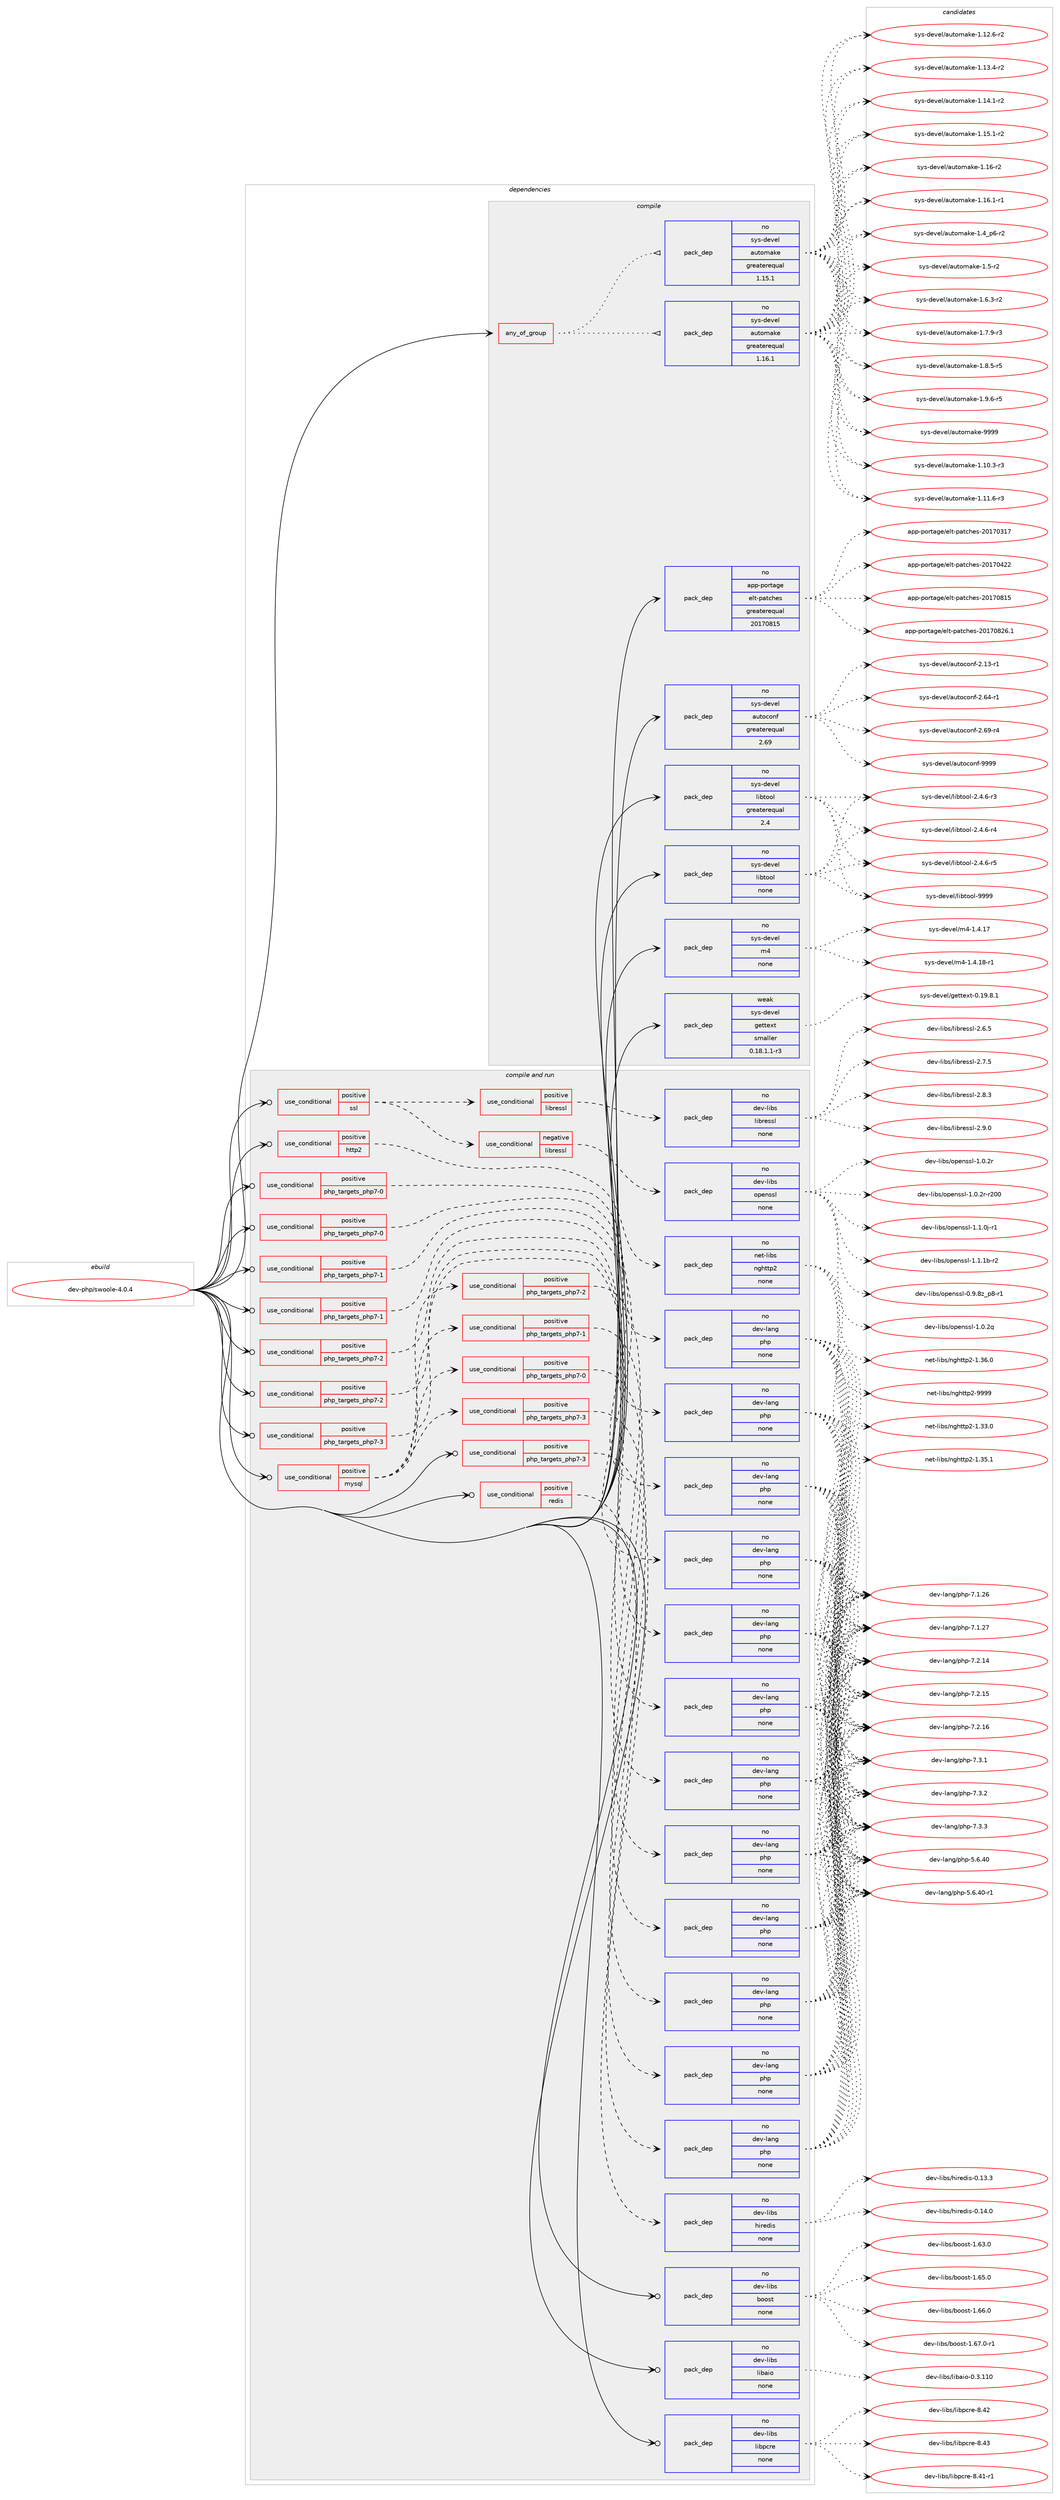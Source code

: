 digraph prolog {

# *************
# Graph options
# *************

newrank=true;
concentrate=true;
compound=true;
graph [rankdir=LR,fontname=Helvetica,fontsize=10,ranksep=1.5];#, ranksep=2.5, nodesep=0.2];
edge  [arrowhead=vee];
node  [fontname=Helvetica,fontsize=10];

# **********
# The ebuild
# **********

subgraph cluster_leftcol {
color=gray;
rank=same;
label=<<i>ebuild</i>>;
id [label="dev-php/swoole-4.0.4", color=red, width=4, href="../dev-php/swoole-4.0.4.svg"];
}

# ****************
# The dependencies
# ****************

subgraph cluster_midcol {
color=gray;
label=<<i>dependencies</i>>;
subgraph cluster_compile {
fillcolor="#eeeeee";
style=filled;
label=<<i>compile</i>>;
subgraph any22647 {
dependency1395996 [label=<<TABLE BORDER="0" CELLBORDER="1" CELLSPACING="0" CELLPADDING="4"><TR><TD CELLPADDING="10">any_of_group</TD></TR></TABLE>>, shape=none, color=red];subgraph pack1002730 {
dependency1395997 [label=<<TABLE BORDER="0" CELLBORDER="1" CELLSPACING="0" CELLPADDING="4" WIDTH="220"><TR><TD ROWSPAN="6" CELLPADDING="30">pack_dep</TD></TR><TR><TD WIDTH="110">no</TD></TR><TR><TD>sys-devel</TD></TR><TR><TD>automake</TD></TR><TR><TD>greaterequal</TD></TR><TR><TD>1.16.1</TD></TR></TABLE>>, shape=none, color=blue];
}
dependency1395996:e -> dependency1395997:w [weight=20,style="dotted",arrowhead="oinv"];
subgraph pack1002731 {
dependency1395998 [label=<<TABLE BORDER="0" CELLBORDER="1" CELLSPACING="0" CELLPADDING="4" WIDTH="220"><TR><TD ROWSPAN="6" CELLPADDING="30">pack_dep</TD></TR><TR><TD WIDTH="110">no</TD></TR><TR><TD>sys-devel</TD></TR><TR><TD>automake</TD></TR><TR><TD>greaterequal</TD></TR><TR><TD>1.15.1</TD></TR></TABLE>>, shape=none, color=blue];
}
dependency1395996:e -> dependency1395998:w [weight=20,style="dotted",arrowhead="oinv"];
}
id:e -> dependency1395996:w [weight=20,style="solid",arrowhead="vee"];
subgraph pack1002732 {
dependency1395999 [label=<<TABLE BORDER="0" CELLBORDER="1" CELLSPACING="0" CELLPADDING="4" WIDTH="220"><TR><TD ROWSPAN="6" CELLPADDING="30">pack_dep</TD></TR><TR><TD WIDTH="110">no</TD></TR><TR><TD>app-portage</TD></TR><TR><TD>elt-patches</TD></TR><TR><TD>greaterequal</TD></TR><TR><TD>20170815</TD></TR></TABLE>>, shape=none, color=blue];
}
id:e -> dependency1395999:w [weight=20,style="solid",arrowhead="vee"];
subgraph pack1002733 {
dependency1396000 [label=<<TABLE BORDER="0" CELLBORDER="1" CELLSPACING="0" CELLPADDING="4" WIDTH="220"><TR><TD ROWSPAN="6" CELLPADDING="30">pack_dep</TD></TR><TR><TD WIDTH="110">no</TD></TR><TR><TD>sys-devel</TD></TR><TR><TD>autoconf</TD></TR><TR><TD>greaterequal</TD></TR><TR><TD>2.69</TD></TR></TABLE>>, shape=none, color=blue];
}
id:e -> dependency1396000:w [weight=20,style="solid",arrowhead="vee"];
subgraph pack1002734 {
dependency1396001 [label=<<TABLE BORDER="0" CELLBORDER="1" CELLSPACING="0" CELLPADDING="4" WIDTH="220"><TR><TD ROWSPAN="6" CELLPADDING="30">pack_dep</TD></TR><TR><TD WIDTH="110">no</TD></TR><TR><TD>sys-devel</TD></TR><TR><TD>libtool</TD></TR><TR><TD>greaterequal</TD></TR><TR><TD>2.4</TD></TR></TABLE>>, shape=none, color=blue];
}
id:e -> dependency1396001:w [weight=20,style="solid",arrowhead="vee"];
subgraph pack1002735 {
dependency1396002 [label=<<TABLE BORDER="0" CELLBORDER="1" CELLSPACING="0" CELLPADDING="4" WIDTH="220"><TR><TD ROWSPAN="6" CELLPADDING="30">pack_dep</TD></TR><TR><TD WIDTH="110">no</TD></TR><TR><TD>sys-devel</TD></TR><TR><TD>libtool</TD></TR><TR><TD>none</TD></TR><TR><TD></TD></TR></TABLE>>, shape=none, color=blue];
}
id:e -> dependency1396002:w [weight=20,style="solid",arrowhead="vee"];
subgraph pack1002736 {
dependency1396003 [label=<<TABLE BORDER="0" CELLBORDER="1" CELLSPACING="0" CELLPADDING="4" WIDTH="220"><TR><TD ROWSPAN="6" CELLPADDING="30">pack_dep</TD></TR><TR><TD WIDTH="110">no</TD></TR><TR><TD>sys-devel</TD></TR><TR><TD>m4</TD></TR><TR><TD>none</TD></TR><TR><TD></TD></TR></TABLE>>, shape=none, color=blue];
}
id:e -> dependency1396003:w [weight=20,style="solid",arrowhead="vee"];
subgraph pack1002737 {
dependency1396004 [label=<<TABLE BORDER="0" CELLBORDER="1" CELLSPACING="0" CELLPADDING="4" WIDTH="220"><TR><TD ROWSPAN="6" CELLPADDING="30">pack_dep</TD></TR><TR><TD WIDTH="110">weak</TD></TR><TR><TD>sys-devel</TD></TR><TR><TD>gettext</TD></TR><TR><TD>smaller</TD></TR><TR><TD>0.18.1.1-r3</TD></TR></TABLE>>, shape=none, color=blue];
}
id:e -> dependency1396004:w [weight=20,style="solid",arrowhead="vee"];
}
subgraph cluster_compileandrun {
fillcolor="#eeeeee";
style=filled;
label=<<i>compile and run</i>>;
subgraph cond370054 {
dependency1396005 [label=<<TABLE BORDER="0" CELLBORDER="1" CELLSPACING="0" CELLPADDING="4"><TR><TD ROWSPAN="3" CELLPADDING="10">use_conditional</TD></TR><TR><TD>positive</TD></TR><TR><TD>http2</TD></TR></TABLE>>, shape=none, color=red];
subgraph pack1002738 {
dependency1396006 [label=<<TABLE BORDER="0" CELLBORDER="1" CELLSPACING="0" CELLPADDING="4" WIDTH="220"><TR><TD ROWSPAN="6" CELLPADDING="30">pack_dep</TD></TR><TR><TD WIDTH="110">no</TD></TR><TR><TD>net-libs</TD></TR><TR><TD>nghttp2</TD></TR><TR><TD>none</TD></TR><TR><TD></TD></TR></TABLE>>, shape=none, color=blue];
}
dependency1396005:e -> dependency1396006:w [weight=20,style="dashed",arrowhead="vee"];
}
id:e -> dependency1396005:w [weight=20,style="solid",arrowhead="odotvee"];
subgraph cond370055 {
dependency1396007 [label=<<TABLE BORDER="0" CELLBORDER="1" CELLSPACING="0" CELLPADDING="4"><TR><TD ROWSPAN="3" CELLPADDING="10">use_conditional</TD></TR><TR><TD>positive</TD></TR><TR><TD>mysql</TD></TR></TABLE>>, shape=none, color=red];
subgraph cond370056 {
dependency1396008 [label=<<TABLE BORDER="0" CELLBORDER="1" CELLSPACING="0" CELLPADDING="4"><TR><TD ROWSPAN="3" CELLPADDING="10">use_conditional</TD></TR><TR><TD>positive</TD></TR><TR><TD>php_targets_php7-0</TD></TR></TABLE>>, shape=none, color=red];
subgraph pack1002739 {
dependency1396009 [label=<<TABLE BORDER="0" CELLBORDER="1" CELLSPACING="0" CELLPADDING="4" WIDTH="220"><TR><TD ROWSPAN="6" CELLPADDING="30">pack_dep</TD></TR><TR><TD WIDTH="110">no</TD></TR><TR><TD>dev-lang</TD></TR><TR><TD>php</TD></TR><TR><TD>none</TD></TR><TR><TD></TD></TR></TABLE>>, shape=none, color=blue];
}
dependency1396008:e -> dependency1396009:w [weight=20,style="dashed",arrowhead="vee"];
}
dependency1396007:e -> dependency1396008:w [weight=20,style="dashed",arrowhead="vee"];
subgraph cond370057 {
dependency1396010 [label=<<TABLE BORDER="0" CELLBORDER="1" CELLSPACING="0" CELLPADDING="4"><TR><TD ROWSPAN="3" CELLPADDING="10">use_conditional</TD></TR><TR><TD>positive</TD></TR><TR><TD>php_targets_php7-1</TD></TR></TABLE>>, shape=none, color=red];
subgraph pack1002740 {
dependency1396011 [label=<<TABLE BORDER="0" CELLBORDER="1" CELLSPACING="0" CELLPADDING="4" WIDTH="220"><TR><TD ROWSPAN="6" CELLPADDING="30">pack_dep</TD></TR><TR><TD WIDTH="110">no</TD></TR><TR><TD>dev-lang</TD></TR><TR><TD>php</TD></TR><TR><TD>none</TD></TR><TR><TD></TD></TR></TABLE>>, shape=none, color=blue];
}
dependency1396010:e -> dependency1396011:w [weight=20,style="dashed",arrowhead="vee"];
}
dependency1396007:e -> dependency1396010:w [weight=20,style="dashed",arrowhead="vee"];
subgraph cond370058 {
dependency1396012 [label=<<TABLE BORDER="0" CELLBORDER="1" CELLSPACING="0" CELLPADDING="4"><TR><TD ROWSPAN="3" CELLPADDING="10">use_conditional</TD></TR><TR><TD>positive</TD></TR><TR><TD>php_targets_php7-2</TD></TR></TABLE>>, shape=none, color=red];
subgraph pack1002741 {
dependency1396013 [label=<<TABLE BORDER="0" CELLBORDER="1" CELLSPACING="0" CELLPADDING="4" WIDTH="220"><TR><TD ROWSPAN="6" CELLPADDING="30">pack_dep</TD></TR><TR><TD WIDTH="110">no</TD></TR><TR><TD>dev-lang</TD></TR><TR><TD>php</TD></TR><TR><TD>none</TD></TR><TR><TD></TD></TR></TABLE>>, shape=none, color=blue];
}
dependency1396012:e -> dependency1396013:w [weight=20,style="dashed",arrowhead="vee"];
}
dependency1396007:e -> dependency1396012:w [weight=20,style="dashed",arrowhead="vee"];
subgraph cond370059 {
dependency1396014 [label=<<TABLE BORDER="0" CELLBORDER="1" CELLSPACING="0" CELLPADDING="4"><TR><TD ROWSPAN="3" CELLPADDING="10">use_conditional</TD></TR><TR><TD>positive</TD></TR><TR><TD>php_targets_php7-3</TD></TR></TABLE>>, shape=none, color=red];
subgraph pack1002742 {
dependency1396015 [label=<<TABLE BORDER="0" CELLBORDER="1" CELLSPACING="0" CELLPADDING="4" WIDTH="220"><TR><TD ROWSPAN="6" CELLPADDING="30">pack_dep</TD></TR><TR><TD WIDTH="110">no</TD></TR><TR><TD>dev-lang</TD></TR><TR><TD>php</TD></TR><TR><TD>none</TD></TR><TR><TD></TD></TR></TABLE>>, shape=none, color=blue];
}
dependency1396014:e -> dependency1396015:w [weight=20,style="dashed",arrowhead="vee"];
}
dependency1396007:e -> dependency1396014:w [weight=20,style="dashed",arrowhead="vee"];
}
id:e -> dependency1396007:w [weight=20,style="solid",arrowhead="odotvee"];
subgraph cond370060 {
dependency1396016 [label=<<TABLE BORDER="0" CELLBORDER="1" CELLSPACING="0" CELLPADDING="4"><TR><TD ROWSPAN="3" CELLPADDING="10">use_conditional</TD></TR><TR><TD>positive</TD></TR><TR><TD>php_targets_php7-0</TD></TR></TABLE>>, shape=none, color=red];
subgraph pack1002743 {
dependency1396017 [label=<<TABLE BORDER="0" CELLBORDER="1" CELLSPACING="0" CELLPADDING="4" WIDTH="220"><TR><TD ROWSPAN="6" CELLPADDING="30">pack_dep</TD></TR><TR><TD WIDTH="110">no</TD></TR><TR><TD>dev-lang</TD></TR><TR><TD>php</TD></TR><TR><TD>none</TD></TR><TR><TD></TD></TR></TABLE>>, shape=none, color=blue];
}
dependency1396016:e -> dependency1396017:w [weight=20,style="dashed",arrowhead="vee"];
}
id:e -> dependency1396016:w [weight=20,style="solid",arrowhead="odotvee"];
subgraph cond370061 {
dependency1396018 [label=<<TABLE BORDER="0" CELLBORDER="1" CELLSPACING="0" CELLPADDING="4"><TR><TD ROWSPAN="3" CELLPADDING="10">use_conditional</TD></TR><TR><TD>positive</TD></TR><TR><TD>php_targets_php7-0</TD></TR></TABLE>>, shape=none, color=red];
subgraph pack1002744 {
dependency1396019 [label=<<TABLE BORDER="0" CELLBORDER="1" CELLSPACING="0" CELLPADDING="4" WIDTH="220"><TR><TD ROWSPAN="6" CELLPADDING="30">pack_dep</TD></TR><TR><TD WIDTH="110">no</TD></TR><TR><TD>dev-lang</TD></TR><TR><TD>php</TD></TR><TR><TD>none</TD></TR><TR><TD></TD></TR></TABLE>>, shape=none, color=blue];
}
dependency1396018:e -> dependency1396019:w [weight=20,style="dashed",arrowhead="vee"];
}
id:e -> dependency1396018:w [weight=20,style="solid",arrowhead="odotvee"];
subgraph cond370062 {
dependency1396020 [label=<<TABLE BORDER="0" CELLBORDER="1" CELLSPACING="0" CELLPADDING="4"><TR><TD ROWSPAN="3" CELLPADDING="10">use_conditional</TD></TR><TR><TD>positive</TD></TR><TR><TD>php_targets_php7-1</TD></TR></TABLE>>, shape=none, color=red];
subgraph pack1002745 {
dependency1396021 [label=<<TABLE BORDER="0" CELLBORDER="1" CELLSPACING="0" CELLPADDING="4" WIDTH="220"><TR><TD ROWSPAN="6" CELLPADDING="30">pack_dep</TD></TR><TR><TD WIDTH="110">no</TD></TR><TR><TD>dev-lang</TD></TR><TR><TD>php</TD></TR><TR><TD>none</TD></TR><TR><TD></TD></TR></TABLE>>, shape=none, color=blue];
}
dependency1396020:e -> dependency1396021:w [weight=20,style="dashed",arrowhead="vee"];
}
id:e -> dependency1396020:w [weight=20,style="solid",arrowhead="odotvee"];
subgraph cond370063 {
dependency1396022 [label=<<TABLE BORDER="0" CELLBORDER="1" CELLSPACING="0" CELLPADDING="4"><TR><TD ROWSPAN="3" CELLPADDING="10">use_conditional</TD></TR><TR><TD>positive</TD></TR><TR><TD>php_targets_php7-1</TD></TR></TABLE>>, shape=none, color=red];
subgraph pack1002746 {
dependency1396023 [label=<<TABLE BORDER="0" CELLBORDER="1" CELLSPACING="0" CELLPADDING="4" WIDTH="220"><TR><TD ROWSPAN="6" CELLPADDING="30">pack_dep</TD></TR><TR><TD WIDTH="110">no</TD></TR><TR><TD>dev-lang</TD></TR><TR><TD>php</TD></TR><TR><TD>none</TD></TR><TR><TD></TD></TR></TABLE>>, shape=none, color=blue];
}
dependency1396022:e -> dependency1396023:w [weight=20,style="dashed",arrowhead="vee"];
}
id:e -> dependency1396022:w [weight=20,style="solid",arrowhead="odotvee"];
subgraph cond370064 {
dependency1396024 [label=<<TABLE BORDER="0" CELLBORDER="1" CELLSPACING="0" CELLPADDING="4"><TR><TD ROWSPAN="3" CELLPADDING="10">use_conditional</TD></TR><TR><TD>positive</TD></TR><TR><TD>php_targets_php7-2</TD></TR></TABLE>>, shape=none, color=red];
subgraph pack1002747 {
dependency1396025 [label=<<TABLE BORDER="0" CELLBORDER="1" CELLSPACING="0" CELLPADDING="4" WIDTH="220"><TR><TD ROWSPAN="6" CELLPADDING="30">pack_dep</TD></TR><TR><TD WIDTH="110">no</TD></TR><TR><TD>dev-lang</TD></TR><TR><TD>php</TD></TR><TR><TD>none</TD></TR><TR><TD></TD></TR></TABLE>>, shape=none, color=blue];
}
dependency1396024:e -> dependency1396025:w [weight=20,style="dashed",arrowhead="vee"];
}
id:e -> dependency1396024:w [weight=20,style="solid",arrowhead="odotvee"];
subgraph cond370065 {
dependency1396026 [label=<<TABLE BORDER="0" CELLBORDER="1" CELLSPACING="0" CELLPADDING="4"><TR><TD ROWSPAN="3" CELLPADDING="10">use_conditional</TD></TR><TR><TD>positive</TD></TR><TR><TD>php_targets_php7-2</TD></TR></TABLE>>, shape=none, color=red];
subgraph pack1002748 {
dependency1396027 [label=<<TABLE BORDER="0" CELLBORDER="1" CELLSPACING="0" CELLPADDING="4" WIDTH="220"><TR><TD ROWSPAN="6" CELLPADDING="30">pack_dep</TD></TR><TR><TD WIDTH="110">no</TD></TR><TR><TD>dev-lang</TD></TR><TR><TD>php</TD></TR><TR><TD>none</TD></TR><TR><TD></TD></TR></TABLE>>, shape=none, color=blue];
}
dependency1396026:e -> dependency1396027:w [weight=20,style="dashed",arrowhead="vee"];
}
id:e -> dependency1396026:w [weight=20,style="solid",arrowhead="odotvee"];
subgraph cond370066 {
dependency1396028 [label=<<TABLE BORDER="0" CELLBORDER="1" CELLSPACING="0" CELLPADDING="4"><TR><TD ROWSPAN="3" CELLPADDING="10">use_conditional</TD></TR><TR><TD>positive</TD></TR><TR><TD>php_targets_php7-3</TD></TR></TABLE>>, shape=none, color=red];
subgraph pack1002749 {
dependency1396029 [label=<<TABLE BORDER="0" CELLBORDER="1" CELLSPACING="0" CELLPADDING="4" WIDTH="220"><TR><TD ROWSPAN="6" CELLPADDING="30">pack_dep</TD></TR><TR><TD WIDTH="110">no</TD></TR><TR><TD>dev-lang</TD></TR><TR><TD>php</TD></TR><TR><TD>none</TD></TR><TR><TD></TD></TR></TABLE>>, shape=none, color=blue];
}
dependency1396028:e -> dependency1396029:w [weight=20,style="dashed",arrowhead="vee"];
}
id:e -> dependency1396028:w [weight=20,style="solid",arrowhead="odotvee"];
subgraph cond370067 {
dependency1396030 [label=<<TABLE BORDER="0" CELLBORDER="1" CELLSPACING="0" CELLPADDING="4"><TR><TD ROWSPAN="3" CELLPADDING="10">use_conditional</TD></TR><TR><TD>positive</TD></TR><TR><TD>php_targets_php7-3</TD></TR></TABLE>>, shape=none, color=red];
subgraph pack1002750 {
dependency1396031 [label=<<TABLE BORDER="0" CELLBORDER="1" CELLSPACING="0" CELLPADDING="4" WIDTH="220"><TR><TD ROWSPAN="6" CELLPADDING="30">pack_dep</TD></TR><TR><TD WIDTH="110">no</TD></TR><TR><TD>dev-lang</TD></TR><TR><TD>php</TD></TR><TR><TD>none</TD></TR><TR><TD></TD></TR></TABLE>>, shape=none, color=blue];
}
dependency1396030:e -> dependency1396031:w [weight=20,style="dashed",arrowhead="vee"];
}
id:e -> dependency1396030:w [weight=20,style="solid",arrowhead="odotvee"];
subgraph cond370068 {
dependency1396032 [label=<<TABLE BORDER="0" CELLBORDER="1" CELLSPACING="0" CELLPADDING="4"><TR><TD ROWSPAN="3" CELLPADDING="10">use_conditional</TD></TR><TR><TD>positive</TD></TR><TR><TD>redis</TD></TR></TABLE>>, shape=none, color=red];
subgraph pack1002751 {
dependency1396033 [label=<<TABLE BORDER="0" CELLBORDER="1" CELLSPACING="0" CELLPADDING="4" WIDTH="220"><TR><TD ROWSPAN="6" CELLPADDING="30">pack_dep</TD></TR><TR><TD WIDTH="110">no</TD></TR><TR><TD>dev-libs</TD></TR><TR><TD>hiredis</TD></TR><TR><TD>none</TD></TR><TR><TD></TD></TR></TABLE>>, shape=none, color=blue];
}
dependency1396032:e -> dependency1396033:w [weight=20,style="dashed",arrowhead="vee"];
}
id:e -> dependency1396032:w [weight=20,style="solid",arrowhead="odotvee"];
subgraph cond370069 {
dependency1396034 [label=<<TABLE BORDER="0" CELLBORDER="1" CELLSPACING="0" CELLPADDING="4"><TR><TD ROWSPAN="3" CELLPADDING="10">use_conditional</TD></TR><TR><TD>positive</TD></TR><TR><TD>ssl</TD></TR></TABLE>>, shape=none, color=red];
subgraph cond370070 {
dependency1396035 [label=<<TABLE BORDER="0" CELLBORDER="1" CELLSPACING="0" CELLPADDING="4"><TR><TD ROWSPAN="3" CELLPADDING="10">use_conditional</TD></TR><TR><TD>negative</TD></TR><TR><TD>libressl</TD></TR></TABLE>>, shape=none, color=red];
subgraph pack1002752 {
dependency1396036 [label=<<TABLE BORDER="0" CELLBORDER="1" CELLSPACING="0" CELLPADDING="4" WIDTH="220"><TR><TD ROWSPAN="6" CELLPADDING="30">pack_dep</TD></TR><TR><TD WIDTH="110">no</TD></TR><TR><TD>dev-libs</TD></TR><TR><TD>openssl</TD></TR><TR><TD>none</TD></TR><TR><TD></TD></TR></TABLE>>, shape=none, color=blue];
}
dependency1396035:e -> dependency1396036:w [weight=20,style="dashed",arrowhead="vee"];
}
dependency1396034:e -> dependency1396035:w [weight=20,style="dashed",arrowhead="vee"];
subgraph cond370071 {
dependency1396037 [label=<<TABLE BORDER="0" CELLBORDER="1" CELLSPACING="0" CELLPADDING="4"><TR><TD ROWSPAN="3" CELLPADDING="10">use_conditional</TD></TR><TR><TD>positive</TD></TR><TR><TD>libressl</TD></TR></TABLE>>, shape=none, color=red];
subgraph pack1002753 {
dependency1396038 [label=<<TABLE BORDER="0" CELLBORDER="1" CELLSPACING="0" CELLPADDING="4" WIDTH="220"><TR><TD ROWSPAN="6" CELLPADDING="30">pack_dep</TD></TR><TR><TD WIDTH="110">no</TD></TR><TR><TD>dev-libs</TD></TR><TR><TD>libressl</TD></TR><TR><TD>none</TD></TR><TR><TD></TD></TR></TABLE>>, shape=none, color=blue];
}
dependency1396037:e -> dependency1396038:w [weight=20,style="dashed",arrowhead="vee"];
}
dependency1396034:e -> dependency1396037:w [weight=20,style="dashed",arrowhead="vee"];
}
id:e -> dependency1396034:w [weight=20,style="solid",arrowhead="odotvee"];
subgraph pack1002754 {
dependency1396039 [label=<<TABLE BORDER="0" CELLBORDER="1" CELLSPACING="0" CELLPADDING="4" WIDTH="220"><TR><TD ROWSPAN="6" CELLPADDING="30">pack_dep</TD></TR><TR><TD WIDTH="110">no</TD></TR><TR><TD>dev-libs</TD></TR><TR><TD>boost</TD></TR><TR><TD>none</TD></TR><TR><TD></TD></TR></TABLE>>, shape=none, color=blue];
}
id:e -> dependency1396039:w [weight=20,style="solid",arrowhead="odotvee"];
subgraph pack1002755 {
dependency1396040 [label=<<TABLE BORDER="0" CELLBORDER="1" CELLSPACING="0" CELLPADDING="4" WIDTH="220"><TR><TD ROWSPAN="6" CELLPADDING="30">pack_dep</TD></TR><TR><TD WIDTH="110">no</TD></TR><TR><TD>dev-libs</TD></TR><TR><TD>libaio</TD></TR><TR><TD>none</TD></TR><TR><TD></TD></TR></TABLE>>, shape=none, color=blue];
}
id:e -> dependency1396040:w [weight=20,style="solid",arrowhead="odotvee"];
subgraph pack1002756 {
dependency1396041 [label=<<TABLE BORDER="0" CELLBORDER="1" CELLSPACING="0" CELLPADDING="4" WIDTH="220"><TR><TD ROWSPAN="6" CELLPADDING="30">pack_dep</TD></TR><TR><TD WIDTH="110">no</TD></TR><TR><TD>dev-libs</TD></TR><TR><TD>libpcre</TD></TR><TR><TD>none</TD></TR><TR><TD></TD></TR></TABLE>>, shape=none, color=blue];
}
id:e -> dependency1396041:w [weight=20,style="solid",arrowhead="odotvee"];
}
subgraph cluster_run {
fillcolor="#eeeeee";
style=filled;
label=<<i>run</i>>;
}
}

# **************
# The candidates
# **************

subgraph cluster_choices {
rank=same;
color=gray;
label=<<i>candidates</i>>;

subgraph choice1002730 {
color=black;
nodesep=1;
choice11512111545100101118101108479711711611110997107101454946494846514511451 [label="sys-devel/automake-1.10.3-r3", color=red, width=4,href="../sys-devel/automake-1.10.3-r3.svg"];
choice11512111545100101118101108479711711611110997107101454946494946544511451 [label="sys-devel/automake-1.11.6-r3", color=red, width=4,href="../sys-devel/automake-1.11.6-r3.svg"];
choice11512111545100101118101108479711711611110997107101454946495046544511450 [label="sys-devel/automake-1.12.6-r2", color=red, width=4,href="../sys-devel/automake-1.12.6-r2.svg"];
choice11512111545100101118101108479711711611110997107101454946495146524511450 [label="sys-devel/automake-1.13.4-r2", color=red, width=4,href="../sys-devel/automake-1.13.4-r2.svg"];
choice11512111545100101118101108479711711611110997107101454946495246494511450 [label="sys-devel/automake-1.14.1-r2", color=red, width=4,href="../sys-devel/automake-1.14.1-r2.svg"];
choice11512111545100101118101108479711711611110997107101454946495346494511450 [label="sys-devel/automake-1.15.1-r2", color=red, width=4,href="../sys-devel/automake-1.15.1-r2.svg"];
choice1151211154510010111810110847971171161111099710710145494649544511450 [label="sys-devel/automake-1.16-r2", color=red, width=4,href="../sys-devel/automake-1.16-r2.svg"];
choice11512111545100101118101108479711711611110997107101454946495446494511449 [label="sys-devel/automake-1.16.1-r1", color=red, width=4,href="../sys-devel/automake-1.16.1-r1.svg"];
choice115121115451001011181011084797117116111109971071014549465295112544511450 [label="sys-devel/automake-1.4_p6-r2", color=red, width=4,href="../sys-devel/automake-1.4_p6-r2.svg"];
choice11512111545100101118101108479711711611110997107101454946534511450 [label="sys-devel/automake-1.5-r2", color=red, width=4,href="../sys-devel/automake-1.5-r2.svg"];
choice115121115451001011181011084797117116111109971071014549465446514511450 [label="sys-devel/automake-1.6.3-r2", color=red, width=4,href="../sys-devel/automake-1.6.3-r2.svg"];
choice115121115451001011181011084797117116111109971071014549465546574511451 [label="sys-devel/automake-1.7.9-r3", color=red, width=4,href="../sys-devel/automake-1.7.9-r3.svg"];
choice115121115451001011181011084797117116111109971071014549465646534511453 [label="sys-devel/automake-1.8.5-r5", color=red, width=4,href="../sys-devel/automake-1.8.5-r5.svg"];
choice115121115451001011181011084797117116111109971071014549465746544511453 [label="sys-devel/automake-1.9.6-r5", color=red, width=4,href="../sys-devel/automake-1.9.6-r5.svg"];
choice115121115451001011181011084797117116111109971071014557575757 [label="sys-devel/automake-9999", color=red, width=4,href="../sys-devel/automake-9999.svg"];
dependency1395997:e -> choice11512111545100101118101108479711711611110997107101454946494846514511451:w [style=dotted,weight="100"];
dependency1395997:e -> choice11512111545100101118101108479711711611110997107101454946494946544511451:w [style=dotted,weight="100"];
dependency1395997:e -> choice11512111545100101118101108479711711611110997107101454946495046544511450:w [style=dotted,weight="100"];
dependency1395997:e -> choice11512111545100101118101108479711711611110997107101454946495146524511450:w [style=dotted,weight="100"];
dependency1395997:e -> choice11512111545100101118101108479711711611110997107101454946495246494511450:w [style=dotted,weight="100"];
dependency1395997:e -> choice11512111545100101118101108479711711611110997107101454946495346494511450:w [style=dotted,weight="100"];
dependency1395997:e -> choice1151211154510010111810110847971171161111099710710145494649544511450:w [style=dotted,weight="100"];
dependency1395997:e -> choice11512111545100101118101108479711711611110997107101454946495446494511449:w [style=dotted,weight="100"];
dependency1395997:e -> choice115121115451001011181011084797117116111109971071014549465295112544511450:w [style=dotted,weight="100"];
dependency1395997:e -> choice11512111545100101118101108479711711611110997107101454946534511450:w [style=dotted,weight="100"];
dependency1395997:e -> choice115121115451001011181011084797117116111109971071014549465446514511450:w [style=dotted,weight="100"];
dependency1395997:e -> choice115121115451001011181011084797117116111109971071014549465546574511451:w [style=dotted,weight="100"];
dependency1395997:e -> choice115121115451001011181011084797117116111109971071014549465646534511453:w [style=dotted,weight="100"];
dependency1395997:e -> choice115121115451001011181011084797117116111109971071014549465746544511453:w [style=dotted,weight="100"];
dependency1395997:e -> choice115121115451001011181011084797117116111109971071014557575757:w [style=dotted,weight="100"];
}
subgraph choice1002731 {
color=black;
nodesep=1;
choice11512111545100101118101108479711711611110997107101454946494846514511451 [label="sys-devel/automake-1.10.3-r3", color=red, width=4,href="../sys-devel/automake-1.10.3-r3.svg"];
choice11512111545100101118101108479711711611110997107101454946494946544511451 [label="sys-devel/automake-1.11.6-r3", color=red, width=4,href="../sys-devel/automake-1.11.6-r3.svg"];
choice11512111545100101118101108479711711611110997107101454946495046544511450 [label="sys-devel/automake-1.12.6-r2", color=red, width=4,href="../sys-devel/automake-1.12.6-r2.svg"];
choice11512111545100101118101108479711711611110997107101454946495146524511450 [label="sys-devel/automake-1.13.4-r2", color=red, width=4,href="../sys-devel/automake-1.13.4-r2.svg"];
choice11512111545100101118101108479711711611110997107101454946495246494511450 [label="sys-devel/automake-1.14.1-r2", color=red, width=4,href="../sys-devel/automake-1.14.1-r2.svg"];
choice11512111545100101118101108479711711611110997107101454946495346494511450 [label="sys-devel/automake-1.15.1-r2", color=red, width=4,href="../sys-devel/automake-1.15.1-r2.svg"];
choice1151211154510010111810110847971171161111099710710145494649544511450 [label="sys-devel/automake-1.16-r2", color=red, width=4,href="../sys-devel/automake-1.16-r2.svg"];
choice11512111545100101118101108479711711611110997107101454946495446494511449 [label="sys-devel/automake-1.16.1-r1", color=red, width=4,href="../sys-devel/automake-1.16.1-r1.svg"];
choice115121115451001011181011084797117116111109971071014549465295112544511450 [label="sys-devel/automake-1.4_p6-r2", color=red, width=4,href="../sys-devel/automake-1.4_p6-r2.svg"];
choice11512111545100101118101108479711711611110997107101454946534511450 [label="sys-devel/automake-1.5-r2", color=red, width=4,href="../sys-devel/automake-1.5-r2.svg"];
choice115121115451001011181011084797117116111109971071014549465446514511450 [label="sys-devel/automake-1.6.3-r2", color=red, width=4,href="../sys-devel/automake-1.6.3-r2.svg"];
choice115121115451001011181011084797117116111109971071014549465546574511451 [label="sys-devel/automake-1.7.9-r3", color=red, width=4,href="../sys-devel/automake-1.7.9-r3.svg"];
choice115121115451001011181011084797117116111109971071014549465646534511453 [label="sys-devel/automake-1.8.5-r5", color=red, width=4,href="../sys-devel/automake-1.8.5-r5.svg"];
choice115121115451001011181011084797117116111109971071014549465746544511453 [label="sys-devel/automake-1.9.6-r5", color=red, width=4,href="../sys-devel/automake-1.9.6-r5.svg"];
choice115121115451001011181011084797117116111109971071014557575757 [label="sys-devel/automake-9999", color=red, width=4,href="../sys-devel/automake-9999.svg"];
dependency1395998:e -> choice11512111545100101118101108479711711611110997107101454946494846514511451:w [style=dotted,weight="100"];
dependency1395998:e -> choice11512111545100101118101108479711711611110997107101454946494946544511451:w [style=dotted,weight="100"];
dependency1395998:e -> choice11512111545100101118101108479711711611110997107101454946495046544511450:w [style=dotted,weight="100"];
dependency1395998:e -> choice11512111545100101118101108479711711611110997107101454946495146524511450:w [style=dotted,weight="100"];
dependency1395998:e -> choice11512111545100101118101108479711711611110997107101454946495246494511450:w [style=dotted,weight="100"];
dependency1395998:e -> choice11512111545100101118101108479711711611110997107101454946495346494511450:w [style=dotted,weight="100"];
dependency1395998:e -> choice1151211154510010111810110847971171161111099710710145494649544511450:w [style=dotted,weight="100"];
dependency1395998:e -> choice11512111545100101118101108479711711611110997107101454946495446494511449:w [style=dotted,weight="100"];
dependency1395998:e -> choice115121115451001011181011084797117116111109971071014549465295112544511450:w [style=dotted,weight="100"];
dependency1395998:e -> choice11512111545100101118101108479711711611110997107101454946534511450:w [style=dotted,weight="100"];
dependency1395998:e -> choice115121115451001011181011084797117116111109971071014549465446514511450:w [style=dotted,weight="100"];
dependency1395998:e -> choice115121115451001011181011084797117116111109971071014549465546574511451:w [style=dotted,weight="100"];
dependency1395998:e -> choice115121115451001011181011084797117116111109971071014549465646534511453:w [style=dotted,weight="100"];
dependency1395998:e -> choice115121115451001011181011084797117116111109971071014549465746544511453:w [style=dotted,weight="100"];
dependency1395998:e -> choice115121115451001011181011084797117116111109971071014557575757:w [style=dotted,weight="100"];
}
subgraph choice1002732 {
color=black;
nodesep=1;
choice97112112451121111141169710310147101108116451129711699104101115455048495548514955 [label="app-portage/elt-patches-20170317", color=red, width=4,href="../app-portage/elt-patches-20170317.svg"];
choice97112112451121111141169710310147101108116451129711699104101115455048495548525050 [label="app-portage/elt-patches-20170422", color=red, width=4,href="../app-portage/elt-patches-20170422.svg"];
choice97112112451121111141169710310147101108116451129711699104101115455048495548564953 [label="app-portage/elt-patches-20170815", color=red, width=4,href="../app-portage/elt-patches-20170815.svg"];
choice971121124511211111411697103101471011081164511297116991041011154550484955485650544649 [label="app-portage/elt-patches-20170826.1", color=red, width=4,href="../app-portage/elt-patches-20170826.1.svg"];
dependency1395999:e -> choice97112112451121111141169710310147101108116451129711699104101115455048495548514955:w [style=dotted,weight="100"];
dependency1395999:e -> choice97112112451121111141169710310147101108116451129711699104101115455048495548525050:w [style=dotted,weight="100"];
dependency1395999:e -> choice97112112451121111141169710310147101108116451129711699104101115455048495548564953:w [style=dotted,weight="100"];
dependency1395999:e -> choice971121124511211111411697103101471011081164511297116991041011154550484955485650544649:w [style=dotted,weight="100"];
}
subgraph choice1002733 {
color=black;
nodesep=1;
choice1151211154510010111810110847971171161119911111010245504649514511449 [label="sys-devel/autoconf-2.13-r1", color=red, width=4,href="../sys-devel/autoconf-2.13-r1.svg"];
choice1151211154510010111810110847971171161119911111010245504654524511449 [label="sys-devel/autoconf-2.64-r1", color=red, width=4,href="../sys-devel/autoconf-2.64-r1.svg"];
choice1151211154510010111810110847971171161119911111010245504654574511452 [label="sys-devel/autoconf-2.69-r4", color=red, width=4,href="../sys-devel/autoconf-2.69-r4.svg"];
choice115121115451001011181011084797117116111991111101024557575757 [label="sys-devel/autoconf-9999", color=red, width=4,href="../sys-devel/autoconf-9999.svg"];
dependency1396000:e -> choice1151211154510010111810110847971171161119911111010245504649514511449:w [style=dotted,weight="100"];
dependency1396000:e -> choice1151211154510010111810110847971171161119911111010245504654524511449:w [style=dotted,weight="100"];
dependency1396000:e -> choice1151211154510010111810110847971171161119911111010245504654574511452:w [style=dotted,weight="100"];
dependency1396000:e -> choice115121115451001011181011084797117116111991111101024557575757:w [style=dotted,weight="100"];
}
subgraph choice1002734 {
color=black;
nodesep=1;
choice1151211154510010111810110847108105981161111111084550465246544511451 [label="sys-devel/libtool-2.4.6-r3", color=red, width=4,href="../sys-devel/libtool-2.4.6-r3.svg"];
choice1151211154510010111810110847108105981161111111084550465246544511452 [label="sys-devel/libtool-2.4.6-r4", color=red, width=4,href="../sys-devel/libtool-2.4.6-r4.svg"];
choice1151211154510010111810110847108105981161111111084550465246544511453 [label="sys-devel/libtool-2.4.6-r5", color=red, width=4,href="../sys-devel/libtool-2.4.6-r5.svg"];
choice1151211154510010111810110847108105981161111111084557575757 [label="sys-devel/libtool-9999", color=red, width=4,href="../sys-devel/libtool-9999.svg"];
dependency1396001:e -> choice1151211154510010111810110847108105981161111111084550465246544511451:w [style=dotted,weight="100"];
dependency1396001:e -> choice1151211154510010111810110847108105981161111111084550465246544511452:w [style=dotted,weight="100"];
dependency1396001:e -> choice1151211154510010111810110847108105981161111111084550465246544511453:w [style=dotted,weight="100"];
dependency1396001:e -> choice1151211154510010111810110847108105981161111111084557575757:w [style=dotted,weight="100"];
}
subgraph choice1002735 {
color=black;
nodesep=1;
choice1151211154510010111810110847108105981161111111084550465246544511451 [label="sys-devel/libtool-2.4.6-r3", color=red, width=4,href="../sys-devel/libtool-2.4.6-r3.svg"];
choice1151211154510010111810110847108105981161111111084550465246544511452 [label="sys-devel/libtool-2.4.6-r4", color=red, width=4,href="../sys-devel/libtool-2.4.6-r4.svg"];
choice1151211154510010111810110847108105981161111111084550465246544511453 [label="sys-devel/libtool-2.4.6-r5", color=red, width=4,href="../sys-devel/libtool-2.4.6-r5.svg"];
choice1151211154510010111810110847108105981161111111084557575757 [label="sys-devel/libtool-9999", color=red, width=4,href="../sys-devel/libtool-9999.svg"];
dependency1396002:e -> choice1151211154510010111810110847108105981161111111084550465246544511451:w [style=dotted,weight="100"];
dependency1396002:e -> choice1151211154510010111810110847108105981161111111084550465246544511452:w [style=dotted,weight="100"];
dependency1396002:e -> choice1151211154510010111810110847108105981161111111084550465246544511453:w [style=dotted,weight="100"];
dependency1396002:e -> choice1151211154510010111810110847108105981161111111084557575757:w [style=dotted,weight="100"];
}
subgraph choice1002736 {
color=black;
nodesep=1;
choice11512111545100101118101108471095245494652464955 [label="sys-devel/m4-1.4.17", color=red, width=4,href="../sys-devel/m4-1.4.17.svg"];
choice115121115451001011181011084710952454946524649564511449 [label="sys-devel/m4-1.4.18-r1", color=red, width=4,href="../sys-devel/m4-1.4.18-r1.svg"];
dependency1396003:e -> choice11512111545100101118101108471095245494652464955:w [style=dotted,weight="100"];
dependency1396003:e -> choice115121115451001011181011084710952454946524649564511449:w [style=dotted,weight="100"];
}
subgraph choice1002737 {
color=black;
nodesep=1;
choice1151211154510010111810110847103101116116101120116454846495746564649 [label="sys-devel/gettext-0.19.8.1", color=red, width=4,href="../sys-devel/gettext-0.19.8.1.svg"];
dependency1396004:e -> choice1151211154510010111810110847103101116116101120116454846495746564649:w [style=dotted,weight="100"];
}
subgraph choice1002738 {
color=black;
nodesep=1;
choice1101011164510810598115471101031041161161125045494651514648 [label="net-libs/nghttp2-1.33.0", color=red, width=4,href="../net-libs/nghttp2-1.33.0.svg"];
choice1101011164510810598115471101031041161161125045494651534649 [label="net-libs/nghttp2-1.35.1", color=red, width=4,href="../net-libs/nghttp2-1.35.1.svg"];
choice1101011164510810598115471101031041161161125045494651544648 [label="net-libs/nghttp2-1.36.0", color=red, width=4,href="../net-libs/nghttp2-1.36.0.svg"];
choice110101116451081059811547110103104116116112504557575757 [label="net-libs/nghttp2-9999", color=red, width=4,href="../net-libs/nghttp2-9999.svg"];
dependency1396006:e -> choice1101011164510810598115471101031041161161125045494651514648:w [style=dotted,weight="100"];
dependency1396006:e -> choice1101011164510810598115471101031041161161125045494651534649:w [style=dotted,weight="100"];
dependency1396006:e -> choice1101011164510810598115471101031041161161125045494651544648:w [style=dotted,weight="100"];
dependency1396006:e -> choice110101116451081059811547110103104116116112504557575757:w [style=dotted,weight="100"];
}
subgraph choice1002739 {
color=black;
nodesep=1;
choice10010111845108971101034711210411245534654465248 [label="dev-lang/php-5.6.40", color=red, width=4,href="../dev-lang/php-5.6.40.svg"];
choice100101118451089711010347112104112455346544652484511449 [label="dev-lang/php-5.6.40-r1", color=red, width=4,href="../dev-lang/php-5.6.40-r1.svg"];
choice10010111845108971101034711210411245554649465054 [label="dev-lang/php-7.1.26", color=red, width=4,href="../dev-lang/php-7.1.26.svg"];
choice10010111845108971101034711210411245554649465055 [label="dev-lang/php-7.1.27", color=red, width=4,href="../dev-lang/php-7.1.27.svg"];
choice10010111845108971101034711210411245554650464952 [label="dev-lang/php-7.2.14", color=red, width=4,href="../dev-lang/php-7.2.14.svg"];
choice10010111845108971101034711210411245554650464953 [label="dev-lang/php-7.2.15", color=red, width=4,href="../dev-lang/php-7.2.15.svg"];
choice10010111845108971101034711210411245554650464954 [label="dev-lang/php-7.2.16", color=red, width=4,href="../dev-lang/php-7.2.16.svg"];
choice100101118451089711010347112104112455546514649 [label="dev-lang/php-7.3.1", color=red, width=4,href="../dev-lang/php-7.3.1.svg"];
choice100101118451089711010347112104112455546514650 [label="dev-lang/php-7.3.2", color=red, width=4,href="../dev-lang/php-7.3.2.svg"];
choice100101118451089711010347112104112455546514651 [label="dev-lang/php-7.3.3", color=red, width=4,href="../dev-lang/php-7.3.3.svg"];
dependency1396009:e -> choice10010111845108971101034711210411245534654465248:w [style=dotted,weight="100"];
dependency1396009:e -> choice100101118451089711010347112104112455346544652484511449:w [style=dotted,weight="100"];
dependency1396009:e -> choice10010111845108971101034711210411245554649465054:w [style=dotted,weight="100"];
dependency1396009:e -> choice10010111845108971101034711210411245554649465055:w [style=dotted,weight="100"];
dependency1396009:e -> choice10010111845108971101034711210411245554650464952:w [style=dotted,weight="100"];
dependency1396009:e -> choice10010111845108971101034711210411245554650464953:w [style=dotted,weight="100"];
dependency1396009:e -> choice10010111845108971101034711210411245554650464954:w [style=dotted,weight="100"];
dependency1396009:e -> choice100101118451089711010347112104112455546514649:w [style=dotted,weight="100"];
dependency1396009:e -> choice100101118451089711010347112104112455546514650:w [style=dotted,weight="100"];
dependency1396009:e -> choice100101118451089711010347112104112455546514651:w [style=dotted,weight="100"];
}
subgraph choice1002740 {
color=black;
nodesep=1;
choice10010111845108971101034711210411245534654465248 [label="dev-lang/php-5.6.40", color=red, width=4,href="../dev-lang/php-5.6.40.svg"];
choice100101118451089711010347112104112455346544652484511449 [label="dev-lang/php-5.6.40-r1", color=red, width=4,href="../dev-lang/php-5.6.40-r1.svg"];
choice10010111845108971101034711210411245554649465054 [label="dev-lang/php-7.1.26", color=red, width=4,href="../dev-lang/php-7.1.26.svg"];
choice10010111845108971101034711210411245554649465055 [label="dev-lang/php-7.1.27", color=red, width=4,href="../dev-lang/php-7.1.27.svg"];
choice10010111845108971101034711210411245554650464952 [label="dev-lang/php-7.2.14", color=red, width=4,href="../dev-lang/php-7.2.14.svg"];
choice10010111845108971101034711210411245554650464953 [label="dev-lang/php-7.2.15", color=red, width=4,href="../dev-lang/php-7.2.15.svg"];
choice10010111845108971101034711210411245554650464954 [label="dev-lang/php-7.2.16", color=red, width=4,href="../dev-lang/php-7.2.16.svg"];
choice100101118451089711010347112104112455546514649 [label="dev-lang/php-7.3.1", color=red, width=4,href="../dev-lang/php-7.3.1.svg"];
choice100101118451089711010347112104112455546514650 [label="dev-lang/php-7.3.2", color=red, width=4,href="../dev-lang/php-7.3.2.svg"];
choice100101118451089711010347112104112455546514651 [label="dev-lang/php-7.3.3", color=red, width=4,href="../dev-lang/php-7.3.3.svg"];
dependency1396011:e -> choice10010111845108971101034711210411245534654465248:w [style=dotted,weight="100"];
dependency1396011:e -> choice100101118451089711010347112104112455346544652484511449:w [style=dotted,weight="100"];
dependency1396011:e -> choice10010111845108971101034711210411245554649465054:w [style=dotted,weight="100"];
dependency1396011:e -> choice10010111845108971101034711210411245554649465055:w [style=dotted,weight="100"];
dependency1396011:e -> choice10010111845108971101034711210411245554650464952:w [style=dotted,weight="100"];
dependency1396011:e -> choice10010111845108971101034711210411245554650464953:w [style=dotted,weight="100"];
dependency1396011:e -> choice10010111845108971101034711210411245554650464954:w [style=dotted,weight="100"];
dependency1396011:e -> choice100101118451089711010347112104112455546514649:w [style=dotted,weight="100"];
dependency1396011:e -> choice100101118451089711010347112104112455546514650:w [style=dotted,weight="100"];
dependency1396011:e -> choice100101118451089711010347112104112455546514651:w [style=dotted,weight="100"];
}
subgraph choice1002741 {
color=black;
nodesep=1;
choice10010111845108971101034711210411245534654465248 [label="dev-lang/php-5.6.40", color=red, width=4,href="../dev-lang/php-5.6.40.svg"];
choice100101118451089711010347112104112455346544652484511449 [label="dev-lang/php-5.6.40-r1", color=red, width=4,href="../dev-lang/php-5.6.40-r1.svg"];
choice10010111845108971101034711210411245554649465054 [label="dev-lang/php-7.1.26", color=red, width=4,href="../dev-lang/php-7.1.26.svg"];
choice10010111845108971101034711210411245554649465055 [label="dev-lang/php-7.1.27", color=red, width=4,href="../dev-lang/php-7.1.27.svg"];
choice10010111845108971101034711210411245554650464952 [label="dev-lang/php-7.2.14", color=red, width=4,href="../dev-lang/php-7.2.14.svg"];
choice10010111845108971101034711210411245554650464953 [label="dev-lang/php-7.2.15", color=red, width=4,href="../dev-lang/php-7.2.15.svg"];
choice10010111845108971101034711210411245554650464954 [label="dev-lang/php-7.2.16", color=red, width=4,href="../dev-lang/php-7.2.16.svg"];
choice100101118451089711010347112104112455546514649 [label="dev-lang/php-7.3.1", color=red, width=4,href="../dev-lang/php-7.3.1.svg"];
choice100101118451089711010347112104112455546514650 [label="dev-lang/php-7.3.2", color=red, width=4,href="../dev-lang/php-7.3.2.svg"];
choice100101118451089711010347112104112455546514651 [label="dev-lang/php-7.3.3", color=red, width=4,href="../dev-lang/php-7.3.3.svg"];
dependency1396013:e -> choice10010111845108971101034711210411245534654465248:w [style=dotted,weight="100"];
dependency1396013:e -> choice100101118451089711010347112104112455346544652484511449:w [style=dotted,weight="100"];
dependency1396013:e -> choice10010111845108971101034711210411245554649465054:w [style=dotted,weight="100"];
dependency1396013:e -> choice10010111845108971101034711210411245554649465055:w [style=dotted,weight="100"];
dependency1396013:e -> choice10010111845108971101034711210411245554650464952:w [style=dotted,weight="100"];
dependency1396013:e -> choice10010111845108971101034711210411245554650464953:w [style=dotted,weight="100"];
dependency1396013:e -> choice10010111845108971101034711210411245554650464954:w [style=dotted,weight="100"];
dependency1396013:e -> choice100101118451089711010347112104112455546514649:w [style=dotted,weight="100"];
dependency1396013:e -> choice100101118451089711010347112104112455546514650:w [style=dotted,weight="100"];
dependency1396013:e -> choice100101118451089711010347112104112455546514651:w [style=dotted,weight="100"];
}
subgraph choice1002742 {
color=black;
nodesep=1;
choice10010111845108971101034711210411245534654465248 [label="dev-lang/php-5.6.40", color=red, width=4,href="../dev-lang/php-5.6.40.svg"];
choice100101118451089711010347112104112455346544652484511449 [label="dev-lang/php-5.6.40-r1", color=red, width=4,href="../dev-lang/php-5.6.40-r1.svg"];
choice10010111845108971101034711210411245554649465054 [label="dev-lang/php-7.1.26", color=red, width=4,href="../dev-lang/php-7.1.26.svg"];
choice10010111845108971101034711210411245554649465055 [label="dev-lang/php-7.1.27", color=red, width=4,href="../dev-lang/php-7.1.27.svg"];
choice10010111845108971101034711210411245554650464952 [label="dev-lang/php-7.2.14", color=red, width=4,href="../dev-lang/php-7.2.14.svg"];
choice10010111845108971101034711210411245554650464953 [label="dev-lang/php-7.2.15", color=red, width=4,href="../dev-lang/php-7.2.15.svg"];
choice10010111845108971101034711210411245554650464954 [label="dev-lang/php-7.2.16", color=red, width=4,href="../dev-lang/php-7.2.16.svg"];
choice100101118451089711010347112104112455546514649 [label="dev-lang/php-7.3.1", color=red, width=4,href="../dev-lang/php-7.3.1.svg"];
choice100101118451089711010347112104112455546514650 [label="dev-lang/php-7.3.2", color=red, width=4,href="../dev-lang/php-7.3.2.svg"];
choice100101118451089711010347112104112455546514651 [label="dev-lang/php-7.3.3", color=red, width=4,href="../dev-lang/php-7.3.3.svg"];
dependency1396015:e -> choice10010111845108971101034711210411245534654465248:w [style=dotted,weight="100"];
dependency1396015:e -> choice100101118451089711010347112104112455346544652484511449:w [style=dotted,weight="100"];
dependency1396015:e -> choice10010111845108971101034711210411245554649465054:w [style=dotted,weight="100"];
dependency1396015:e -> choice10010111845108971101034711210411245554649465055:w [style=dotted,weight="100"];
dependency1396015:e -> choice10010111845108971101034711210411245554650464952:w [style=dotted,weight="100"];
dependency1396015:e -> choice10010111845108971101034711210411245554650464953:w [style=dotted,weight="100"];
dependency1396015:e -> choice10010111845108971101034711210411245554650464954:w [style=dotted,weight="100"];
dependency1396015:e -> choice100101118451089711010347112104112455546514649:w [style=dotted,weight="100"];
dependency1396015:e -> choice100101118451089711010347112104112455546514650:w [style=dotted,weight="100"];
dependency1396015:e -> choice100101118451089711010347112104112455546514651:w [style=dotted,weight="100"];
}
subgraph choice1002743 {
color=black;
nodesep=1;
choice10010111845108971101034711210411245534654465248 [label="dev-lang/php-5.6.40", color=red, width=4,href="../dev-lang/php-5.6.40.svg"];
choice100101118451089711010347112104112455346544652484511449 [label="dev-lang/php-5.6.40-r1", color=red, width=4,href="../dev-lang/php-5.6.40-r1.svg"];
choice10010111845108971101034711210411245554649465054 [label="dev-lang/php-7.1.26", color=red, width=4,href="../dev-lang/php-7.1.26.svg"];
choice10010111845108971101034711210411245554649465055 [label="dev-lang/php-7.1.27", color=red, width=4,href="../dev-lang/php-7.1.27.svg"];
choice10010111845108971101034711210411245554650464952 [label="dev-lang/php-7.2.14", color=red, width=4,href="../dev-lang/php-7.2.14.svg"];
choice10010111845108971101034711210411245554650464953 [label="dev-lang/php-7.2.15", color=red, width=4,href="../dev-lang/php-7.2.15.svg"];
choice10010111845108971101034711210411245554650464954 [label="dev-lang/php-7.2.16", color=red, width=4,href="../dev-lang/php-7.2.16.svg"];
choice100101118451089711010347112104112455546514649 [label="dev-lang/php-7.3.1", color=red, width=4,href="../dev-lang/php-7.3.1.svg"];
choice100101118451089711010347112104112455546514650 [label="dev-lang/php-7.3.2", color=red, width=4,href="../dev-lang/php-7.3.2.svg"];
choice100101118451089711010347112104112455546514651 [label="dev-lang/php-7.3.3", color=red, width=4,href="../dev-lang/php-7.3.3.svg"];
dependency1396017:e -> choice10010111845108971101034711210411245534654465248:w [style=dotted,weight="100"];
dependency1396017:e -> choice100101118451089711010347112104112455346544652484511449:w [style=dotted,weight="100"];
dependency1396017:e -> choice10010111845108971101034711210411245554649465054:w [style=dotted,weight="100"];
dependency1396017:e -> choice10010111845108971101034711210411245554649465055:w [style=dotted,weight="100"];
dependency1396017:e -> choice10010111845108971101034711210411245554650464952:w [style=dotted,weight="100"];
dependency1396017:e -> choice10010111845108971101034711210411245554650464953:w [style=dotted,weight="100"];
dependency1396017:e -> choice10010111845108971101034711210411245554650464954:w [style=dotted,weight="100"];
dependency1396017:e -> choice100101118451089711010347112104112455546514649:w [style=dotted,weight="100"];
dependency1396017:e -> choice100101118451089711010347112104112455546514650:w [style=dotted,weight="100"];
dependency1396017:e -> choice100101118451089711010347112104112455546514651:w [style=dotted,weight="100"];
}
subgraph choice1002744 {
color=black;
nodesep=1;
choice10010111845108971101034711210411245534654465248 [label="dev-lang/php-5.6.40", color=red, width=4,href="../dev-lang/php-5.6.40.svg"];
choice100101118451089711010347112104112455346544652484511449 [label="dev-lang/php-5.6.40-r1", color=red, width=4,href="../dev-lang/php-5.6.40-r1.svg"];
choice10010111845108971101034711210411245554649465054 [label="dev-lang/php-7.1.26", color=red, width=4,href="../dev-lang/php-7.1.26.svg"];
choice10010111845108971101034711210411245554649465055 [label="dev-lang/php-7.1.27", color=red, width=4,href="../dev-lang/php-7.1.27.svg"];
choice10010111845108971101034711210411245554650464952 [label="dev-lang/php-7.2.14", color=red, width=4,href="../dev-lang/php-7.2.14.svg"];
choice10010111845108971101034711210411245554650464953 [label="dev-lang/php-7.2.15", color=red, width=4,href="../dev-lang/php-7.2.15.svg"];
choice10010111845108971101034711210411245554650464954 [label="dev-lang/php-7.2.16", color=red, width=4,href="../dev-lang/php-7.2.16.svg"];
choice100101118451089711010347112104112455546514649 [label="dev-lang/php-7.3.1", color=red, width=4,href="../dev-lang/php-7.3.1.svg"];
choice100101118451089711010347112104112455546514650 [label="dev-lang/php-7.3.2", color=red, width=4,href="../dev-lang/php-7.3.2.svg"];
choice100101118451089711010347112104112455546514651 [label="dev-lang/php-7.3.3", color=red, width=4,href="../dev-lang/php-7.3.3.svg"];
dependency1396019:e -> choice10010111845108971101034711210411245534654465248:w [style=dotted,weight="100"];
dependency1396019:e -> choice100101118451089711010347112104112455346544652484511449:w [style=dotted,weight="100"];
dependency1396019:e -> choice10010111845108971101034711210411245554649465054:w [style=dotted,weight="100"];
dependency1396019:e -> choice10010111845108971101034711210411245554649465055:w [style=dotted,weight="100"];
dependency1396019:e -> choice10010111845108971101034711210411245554650464952:w [style=dotted,weight="100"];
dependency1396019:e -> choice10010111845108971101034711210411245554650464953:w [style=dotted,weight="100"];
dependency1396019:e -> choice10010111845108971101034711210411245554650464954:w [style=dotted,weight="100"];
dependency1396019:e -> choice100101118451089711010347112104112455546514649:w [style=dotted,weight="100"];
dependency1396019:e -> choice100101118451089711010347112104112455546514650:w [style=dotted,weight="100"];
dependency1396019:e -> choice100101118451089711010347112104112455546514651:w [style=dotted,weight="100"];
}
subgraph choice1002745 {
color=black;
nodesep=1;
choice10010111845108971101034711210411245534654465248 [label="dev-lang/php-5.6.40", color=red, width=4,href="../dev-lang/php-5.6.40.svg"];
choice100101118451089711010347112104112455346544652484511449 [label="dev-lang/php-5.6.40-r1", color=red, width=4,href="../dev-lang/php-5.6.40-r1.svg"];
choice10010111845108971101034711210411245554649465054 [label="dev-lang/php-7.1.26", color=red, width=4,href="../dev-lang/php-7.1.26.svg"];
choice10010111845108971101034711210411245554649465055 [label="dev-lang/php-7.1.27", color=red, width=4,href="../dev-lang/php-7.1.27.svg"];
choice10010111845108971101034711210411245554650464952 [label="dev-lang/php-7.2.14", color=red, width=4,href="../dev-lang/php-7.2.14.svg"];
choice10010111845108971101034711210411245554650464953 [label="dev-lang/php-7.2.15", color=red, width=4,href="../dev-lang/php-7.2.15.svg"];
choice10010111845108971101034711210411245554650464954 [label="dev-lang/php-7.2.16", color=red, width=4,href="../dev-lang/php-7.2.16.svg"];
choice100101118451089711010347112104112455546514649 [label="dev-lang/php-7.3.1", color=red, width=4,href="../dev-lang/php-7.3.1.svg"];
choice100101118451089711010347112104112455546514650 [label="dev-lang/php-7.3.2", color=red, width=4,href="../dev-lang/php-7.3.2.svg"];
choice100101118451089711010347112104112455546514651 [label="dev-lang/php-7.3.3", color=red, width=4,href="../dev-lang/php-7.3.3.svg"];
dependency1396021:e -> choice10010111845108971101034711210411245534654465248:w [style=dotted,weight="100"];
dependency1396021:e -> choice100101118451089711010347112104112455346544652484511449:w [style=dotted,weight="100"];
dependency1396021:e -> choice10010111845108971101034711210411245554649465054:w [style=dotted,weight="100"];
dependency1396021:e -> choice10010111845108971101034711210411245554649465055:w [style=dotted,weight="100"];
dependency1396021:e -> choice10010111845108971101034711210411245554650464952:w [style=dotted,weight="100"];
dependency1396021:e -> choice10010111845108971101034711210411245554650464953:w [style=dotted,weight="100"];
dependency1396021:e -> choice10010111845108971101034711210411245554650464954:w [style=dotted,weight="100"];
dependency1396021:e -> choice100101118451089711010347112104112455546514649:w [style=dotted,weight="100"];
dependency1396021:e -> choice100101118451089711010347112104112455546514650:w [style=dotted,weight="100"];
dependency1396021:e -> choice100101118451089711010347112104112455546514651:w [style=dotted,weight="100"];
}
subgraph choice1002746 {
color=black;
nodesep=1;
choice10010111845108971101034711210411245534654465248 [label="dev-lang/php-5.6.40", color=red, width=4,href="../dev-lang/php-5.6.40.svg"];
choice100101118451089711010347112104112455346544652484511449 [label="dev-lang/php-5.6.40-r1", color=red, width=4,href="../dev-lang/php-5.6.40-r1.svg"];
choice10010111845108971101034711210411245554649465054 [label="dev-lang/php-7.1.26", color=red, width=4,href="../dev-lang/php-7.1.26.svg"];
choice10010111845108971101034711210411245554649465055 [label="dev-lang/php-7.1.27", color=red, width=4,href="../dev-lang/php-7.1.27.svg"];
choice10010111845108971101034711210411245554650464952 [label="dev-lang/php-7.2.14", color=red, width=4,href="../dev-lang/php-7.2.14.svg"];
choice10010111845108971101034711210411245554650464953 [label="dev-lang/php-7.2.15", color=red, width=4,href="../dev-lang/php-7.2.15.svg"];
choice10010111845108971101034711210411245554650464954 [label="dev-lang/php-7.2.16", color=red, width=4,href="../dev-lang/php-7.2.16.svg"];
choice100101118451089711010347112104112455546514649 [label="dev-lang/php-7.3.1", color=red, width=4,href="../dev-lang/php-7.3.1.svg"];
choice100101118451089711010347112104112455546514650 [label="dev-lang/php-7.3.2", color=red, width=4,href="../dev-lang/php-7.3.2.svg"];
choice100101118451089711010347112104112455546514651 [label="dev-lang/php-7.3.3", color=red, width=4,href="../dev-lang/php-7.3.3.svg"];
dependency1396023:e -> choice10010111845108971101034711210411245534654465248:w [style=dotted,weight="100"];
dependency1396023:e -> choice100101118451089711010347112104112455346544652484511449:w [style=dotted,weight="100"];
dependency1396023:e -> choice10010111845108971101034711210411245554649465054:w [style=dotted,weight="100"];
dependency1396023:e -> choice10010111845108971101034711210411245554649465055:w [style=dotted,weight="100"];
dependency1396023:e -> choice10010111845108971101034711210411245554650464952:w [style=dotted,weight="100"];
dependency1396023:e -> choice10010111845108971101034711210411245554650464953:w [style=dotted,weight="100"];
dependency1396023:e -> choice10010111845108971101034711210411245554650464954:w [style=dotted,weight="100"];
dependency1396023:e -> choice100101118451089711010347112104112455546514649:w [style=dotted,weight="100"];
dependency1396023:e -> choice100101118451089711010347112104112455546514650:w [style=dotted,weight="100"];
dependency1396023:e -> choice100101118451089711010347112104112455546514651:w [style=dotted,weight="100"];
}
subgraph choice1002747 {
color=black;
nodesep=1;
choice10010111845108971101034711210411245534654465248 [label="dev-lang/php-5.6.40", color=red, width=4,href="../dev-lang/php-5.6.40.svg"];
choice100101118451089711010347112104112455346544652484511449 [label="dev-lang/php-5.6.40-r1", color=red, width=4,href="../dev-lang/php-5.6.40-r1.svg"];
choice10010111845108971101034711210411245554649465054 [label="dev-lang/php-7.1.26", color=red, width=4,href="../dev-lang/php-7.1.26.svg"];
choice10010111845108971101034711210411245554649465055 [label="dev-lang/php-7.1.27", color=red, width=4,href="../dev-lang/php-7.1.27.svg"];
choice10010111845108971101034711210411245554650464952 [label="dev-lang/php-7.2.14", color=red, width=4,href="../dev-lang/php-7.2.14.svg"];
choice10010111845108971101034711210411245554650464953 [label="dev-lang/php-7.2.15", color=red, width=4,href="../dev-lang/php-7.2.15.svg"];
choice10010111845108971101034711210411245554650464954 [label="dev-lang/php-7.2.16", color=red, width=4,href="../dev-lang/php-7.2.16.svg"];
choice100101118451089711010347112104112455546514649 [label="dev-lang/php-7.3.1", color=red, width=4,href="../dev-lang/php-7.3.1.svg"];
choice100101118451089711010347112104112455546514650 [label="dev-lang/php-7.3.2", color=red, width=4,href="../dev-lang/php-7.3.2.svg"];
choice100101118451089711010347112104112455546514651 [label="dev-lang/php-7.3.3", color=red, width=4,href="../dev-lang/php-7.3.3.svg"];
dependency1396025:e -> choice10010111845108971101034711210411245534654465248:w [style=dotted,weight="100"];
dependency1396025:e -> choice100101118451089711010347112104112455346544652484511449:w [style=dotted,weight="100"];
dependency1396025:e -> choice10010111845108971101034711210411245554649465054:w [style=dotted,weight="100"];
dependency1396025:e -> choice10010111845108971101034711210411245554649465055:w [style=dotted,weight="100"];
dependency1396025:e -> choice10010111845108971101034711210411245554650464952:w [style=dotted,weight="100"];
dependency1396025:e -> choice10010111845108971101034711210411245554650464953:w [style=dotted,weight="100"];
dependency1396025:e -> choice10010111845108971101034711210411245554650464954:w [style=dotted,weight="100"];
dependency1396025:e -> choice100101118451089711010347112104112455546514649:w [style=dotted,weight="100"];
dependency1396025:e -> choice100101118451089711010347112104112455546514650:w [style=dotted,weight="100"];
dependency1396025:e -> choice100101118451089711010347112104112455546514651:w [style=dotted,weight="100"];
}
subgraph choice1002748 {
color=black;
nodesep=1;
choice10010111845108971101034711210411245534654465248 [label="dev-lang/php-5.6.40", color=red, width=4,href="../dev-lang/php-5.6.40.svg"];
choice100101118451089711010347112104112455346544652484511449 [label="dev-lang/php-5.6.40-r1", color=red, width=4,href="../dev-lang/php-5.6.40-r1.svg"];
choice10010111845108971101034711210411245554649465054 [label="dev-lang/php-7.1.26", color=red, width=4,href="../dev-lang/php-7.1.26.svg"];
choice10010111845108971101034711210411245554649465055 [label="dev-lang/php-7.1.27", color=red, width=4,href="../dev-lang/php-7.1.27.svg"];
choice10010111845108971101034711210411245554650464952 [label="dev-lang/php-7.2.14", color=red, width=4,href="../dev-lang/php-7.2.14.svg"];
choice10010111845108971101034711210411245554650464953 [label="dev-lang/php-7.2.15", color=red, width=4,href="../dev-lang/php-7.2.15.svg"];
choice10010111845108971101034711210411245554650464954 [label="dev-lang/php-7.2.16", color=red, width=4,href="../dev-lang/php-7.2.16.svg"];
choice100101118451089711010347112104112455546514649 [label="dev-lang/php-7.3.1", color=red, width=4,href="../dev-lang/php-7.3.1.svg"];
choice100101118451089711010347112104112455546514650 [label="dev-lang/php-7.3.2", color=red, width=4,href="../dev-lang/php-7.3.2.svg"];
choice100101118451089711010347112104112455546514651 [label="dev-lang/php-7.3.3", color=red, width=4,href="../dev-lang/php-7.3.3.svg"];
dependency1396027:e -> choice10010111845108971101034711210411245534654465248:w [style=dotted,weight="100"];
dependency1396027:e -> choice100101118451089711010347112104112455346544652484511449:w [style=dotted,weight="100"];
dependency1396027:e -> choice10010111845108971101034711210411245554649465054:w [style=dotted,weight="100"];
dependency1396027:e -> choice10010111845108971101034711210411245554649465055:w [style=dotted,weight="100"];
dependency1396027:e -> choice10010111845108971101034711210411245554650464952:w [style=dotted,weight="100"];
dependency1396027:e -> choice10010111845108971101034711210411245554650464953:w [style=dotted,weight="100"];
dependency1396027:e -> choice10010111845108971101034711210411245554650464954:w [style=dotted,weight="100"];
dependency1396027:e -> choice100101118451089711010347112104112455546514649:w [style=dotted,weight="100"];
dependency1396027:e -> choice100101118451089711010347112104112455546514650:w [style=dotted,weight="100"];
dependency1396027:e -> choice100101118451089711010347112104112455546514651:w [style=dotted,weight="100"];
}
subgraph choice1002749 {
color=black;
nodesep=1;
choice10010111845108971101034711210411245534654465248 [label="dev-lang/php-5.6.40", color=red, width=4,href="../dev-lang/php-5.6.40.svg"];
choice100101118451089711010347112104112455346544652484511449 [label="dev-lang/php-5.6.40-r1", color=red, width=4,href="../dev-lang/php-5.6.40-r1.svg"];
choice10010111845108971101034711210411245554649465054 [label="dev-lang/php-7.1.26", color=red, width=4,href="../dev-lang/php-7.1.26.svg"];
choice10010111845108971101034711210411245554649465055 [label="dev-lang/php-7.1.27", color=red, width=4,href="../dev-lang/php-7.1.27.svg"];
choice10010111845108971101034711210411245554650464952 [label="dev-lang/php-7.2.14", color=red, width=4,href="../dev-lang/php-7.2.14.svg"];
choice10010111845108971101034711210411245554650464953 [label="dev-lang/php-7.2.15", color=red, width=4,href="../dev-lang/php-7.2.15.svg"];
choice10010111845108971101034711210411245554650464954 [label="dev-lang/php-7.2.16", color=red, width=4,href="../dev-lang/php-7.2.16.svg"];
choice100101118451089711010347112104112455546514649 [label="dev-lang/php-7.3.1", color=red, width=4,href="../dev-lang/php-7.3.1.svg"];
choice100101118451089711010347112104112455546514650 [label="dev-lang/php-7.3.2", color=red, width=4,href="../dev-lang/php-7.3.2.svg"];
choice100101118451089711010347112104112455546514651 [label="dev-lang/php-7.3.3", color=red, width=4,href="../dev-lang/php-7.3.3.svg"];
dependency1396029:e -> choice10010111845108971101034711210411245534654465248:w [style=dotted,weight="100"];
dependency1396029:e -> choice100101118451089711010347112104112455346544652484511449:w [style=dotted,weight="100"];
dependency1396029:e -> choice10010111845108971101034711210411245554649465054:w [style=dotted,weight="100"];
dependency1396029:e -> choice10010111845108971101034711210411245554649465055:w [style=dotted,weight="100"];
dependency1396029:e -> choice10010111845108971101034711210411245554650464952:w [style=dotted,weight="100"];
dependency1396029:e -> choice10010111845108971101034711210411245554650464953:w [style=dotted,weight="100"];
dependency1396029:e -> choice10010111845108971101034711210411245554650464954:w [style=dotted,weight="100"];
dependency1396029:e -> choice100101118451089711010347112104112455546514649:w [style=dotted,weight="100"];
dependency1396029:e -> choice100101118451089711010347112104112455546514650:w [style=dotted,weight="100"];
dependency1396029:e -> choice100101118451089711010347112104112455546514651:w [style=dotted,weight="100"];
}
subgraph choice1002750 {
color=black;
nodesep=1;
choice10010111845108971101034711210411245534654465248 [label="dev-lang/php-5.6.40", color=red, width=4,href="../dev-lang/php-5.6.40.svg"];
choice100101118451089711010347112104112455346544652484511449 [label="dev-lang/php-5.6.40-r1", color=red, width=4,href="../dev-lang/php-5.6.40-r1.svg"];
choice10010111845108971101034711210411245554649465054 [label="dev-lang/php-7.1.26", color=red, width=4,href="../dev-lang/php-7.1.26.svg"];
choice10010111845108971101034711210411245554649465055 [label="dev-lang/php-7.1.27", color=red, width=4,href="../dev-lang/php-7.1.27.svg"];
choice10010111845108971101034711210411245554650464952 [label="dev-lang/php-7.2.14", color=red, width=4,href="../dev-lang/php-7.2.14.svg"];
choice10010111845108971101034711210411245554650464953 [label="dev-lang/php-7.2.15", color=red, width=4,href="../dev-lang/php-7.2.15.svg"];
choice10010111845108971101034711210411245554650464954 [label="dev-lang/php-7.2.16", color=red, width=4,href="../dev-lang/php-7.2.16.svg"];
choice100101118451089711010347112104112455546514649 [label="dev-lang/php-7.3.1", color=red, width=4,href="../dev-lang/php-7.3.1.svg"];
choice100101118451089711010347112104112455546514650 [label="dev-lang/php-7.3.2", color=red, width=4,href="../dev-lang/php-7.3.2.svg"];
choice100101118451089711010347112104112455546514651 [label="dev-lang/php-7.3.3", color=red, width=4,href="../dev-lang/php-7.3.3.svg"];
dependency1396031:e -> choice10010111845108971101034711210411245534654465248:w [style=dotted,weight="100"];
dependency1396031:e -> choice100101118451089711010347112104112455346544652484511449:w [style=dotted,weight="100"];
dependency1396031:e -> choice10010111845108971101034711210411245554649465054:w [style=dotted,weight="100"];
dependency1396031:e -> choice10010111845108971101034711210411245554649465055:w [style=dotted,weight="100"];
dependency1396031:e -> choice10010111845108971101034711210411245554650464952:w [style=dotted,weight="100"];
dependency1396031:e -> choice10010111845108971101034711210411245554650464953:w [style=dotted,weight="100"];
dependency1396031:e -> choice10010111845108971101034711210411245554650464954:w [style=dotted,weight="100"];
dependency1396031:e -> choice100101118451089711010347112104112455546514649:w [style=dotted,weight="100"];
dependency1396031:e -> choice100101118451089711010347112104112455546514650:w [style=dotted,weight="100"];
dependency1396031:e -> choice100101118451089711010347112104112455546514651:w [style=dotted,weight="100"];
}
subgraph choice1002751 {
color=black;
nodesep=1;
choice10010111845108105981154710410511410110010511545484649514651 [label="dev-libs/hiredis-0.13.3", color=red, width=4,href="../dev-libs/hiredis-0.13.3.svg"];
choice10010111845108105981154710410511410110010511545484649524648 [label="dev-libs/hiredis-0.14.0", color=red, width=4,href="../dev-libs/hiredis-0.14.0.svg"];
dependency1396033:e -> choice10010111845108105981154710410511410110010511545484649514651:w [style=dotted,weight="100"];
dependency1396033:e -> choice10010111845108105981154710410511410110010511545484649524648:w [style=dotted,weight="100"];
}
subgraph choice1002752 {
color=black;
nodesep=1;
choice10010111845108105981154711111210111011511510845484657465612295112564511449 [label="dev-libs/openssl-0.9.8z_p8-r1", color=red, width=4,href="../dev-libs/openssl-0.9.8z_p8-r1.svg"];
choice100101118451081059811547111112101110115115108454946484650113 [label="dev-libs/openssl-1.0.2q", color=red, width=4,href="../dev-libs/openssl-1.0.2q.svg"];
choice100101118451081059811547111112101110115115108454946484650114 [label="dev-libs/openssl-1.0.2r", color=red, width=4,href="../dev-libs/openssl-1.0.2r.svg"];
choice10010111845108105981154711111210111011511510845494648465011445114504848 [label="dev-libs/openssl-1.0.2r-r200", color=red, width=4,href="../dev-libs/openssl-1.0.2r-r200.svg"];
choice1001011184510810598115471111121011101151151084549464946481064511449 [label="dev-libs/openssl-1.1.0j-r1", color=red, width=4,href="../dev-libs/openssl-1.1.0j-r1.svg"];
choice100101118451081059811547111112101110115115108454946494649984511450 [label="dev-libs/openssl-1.1.1b-r2", color=red, width=4,href="../dev-libs/openssl-1.1.1b-r2.svg"];
dependency1396036:e -> choice10010111845108105981154711111210111011511510845484657465612295112564511449:w [style=dotted,weight="100"];
dependency1396036:e -> choice100101118451081059811547111112101110115115108454946484650113:w [style=dotted,weight="100"];
dependency1396036:e -> choice100101118451081059811547111112101110115115108454946484650114:w [style=dotted,weight="100"];
dependency1396036:e -> choice10010111845108105981154711111210111011511510845494648465011445114504848:w [style=dotted,weight="100"];
dependency1396036:e -> choice1001011184510810598115471111121011101151151084549464946481064511449:w [style=dotted,weight="100"];
dependency1396036:e -> choice100101118451081059811547111112101110115115108454946494649984511450:w [style=dotted,weight="100"];
}
subgraph choice1002753 {
color=black;
nodesep=1;
choice10010111845108105981154710810598114101115115108455046544653 [label="dev-libs/libressl-2.6.5", color=red, width=4,href="../dev-libs/libressl-2.6.5.svg"];
choice10010111845108105981154710810598114101115115108455046554653 [label="dev-libs/libressl-2.7.5", color=red, width=4,href="../dev-libs/libressl-2.7.5.svg"];
choice10010111845108105981154710810598114101115115108455046564651 [label="dev-libs/libressl-2.8.3", color=red, width=4,href="../dev-libs/libressl-2.8.3.svg"];
choice10010111845108105981154710810598114101115115108455046574648 [label="dev-libs/libressl-2.9.0", color=red, width=4,href="../dev-libs/libressl-2.9.0.svg"];
dependency1396038:e -> choice10010111845108105981154710810598114101115115108455046544653:w [style=dotted,weight="100"];
dependency1396038:e -> choice10010111845108105981154710810598114101115115108455046554653:w [style=dotted,weight="100"];
dependency1396038:e -> choice10010111845108105981154710810598114101115115108455046564651:w [style=dotted,weight="100"];
dependency1396038:e -> choice10010111845108105981154710810598114101115115108455046574648:w [style=dotted,weight="100"];
}
subgraph choice1002754 {
color=black;
nodesep=1;
choice1001011184510810598115479811111111511645494654514648 [label="dev-libs/boost-1.63.0", color=red, width=4,href="../dev-libs/boost-1.63.0.svg"];
choice1001011184510810598115479811111111511645494654534648 [label="dev-libs/boost-1.65.0", color=red, width=4,href="../dev-libs/boost-1.65.0.svg"];
choice1001011184510810598115479811111111511645494654544648 [label="dev-libs/boost-1.66.0", color=red, width=4,href="../dev-libs/boost-1.66.0.svg"];
choice10010111845108105981154798111111115116454946545546484511449 [label="dev-libs/boost-1.67.0-r1", color=red, width=4,href="../dev-libs/boost-1.67.0-r1.svg"];
dependency1396039:e -> choice1001011184510810598115479811111111511645494654514648:w [style=dotted,weight="100"];
dependency1396039:e -> choice1001011184510810598115479811111111511645494654534648:w [style=dotted,weight="100"];
dependency1396039:e -> choice1001011184510810598115479811111111511645494654544648:w [style=dotted,weight="100"];
dependency1396039:e -> choice10010111845108105981154798111111115116454946545546484511449:w [style=dotted,weight="100"];
}
subgraph choice1002755 {
color=black;
nodesep=1;
choice10010111845108105981154710810598971051114548465146494948 [label="dev-libs/libaio-0.3.110", color=red, width=4,href="../dev-libs/libaio-0.3.110.svg"];
dependency1396040:e -> choice10010111845108105981154710810598971051114548465146494948:w [style=dotted,weight="100"];
}
subgraph choice1002756 {
color=black;
nodesep=1;
choice100101118451081059811547108105981129911410145564652494511449 [label="dev-libs/libpcre-8.41-r1", color=red, width=4,href="../dev-libs/libpcre-8.41-r1.svg"];
choice10010111845108105981154710810598112991141014556465250 [label="dev-libs/libpcre-8.42", color=red, width=4,href="../dev-libs/libpcre-8.42.svg"];
choice10010111845108105981154710810598112991141014556465251 [label="dev-libs/libpcre-8.43", color=red, width=4,href="../dev-libs/libpcre-8.43.svg"];
dependency1396041:e -> choice100101118451081059811547108105981129911410145564652494511449:w [style=dotted,weight="100"];
dependency1396041:e -> choice10010111845108105981154710810598112991141014556465250:w [style=dotted,weight="100"];
dependency1396041:e -> choice10010111845108105981154710810598112991141014556465251:w [style=dotted,weight="100"];
}
}

}

